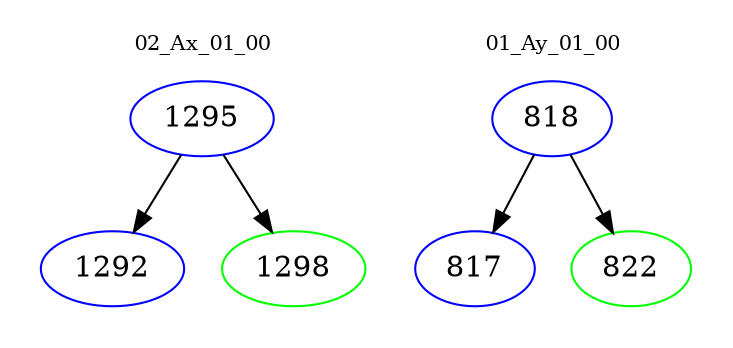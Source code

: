 digraph{
subgraph cluster_0 {
color = white
label = "02_Ax_01_00";
fontsize=10;
T0_1295 [label="1295", color="blue"]
T0_1295 -> T0_1292 [color="black"]
T0_1292 [label="1292", color="blue"]
T0_1295 -> T0_1298 [color="black"]
T0_1298 [label="1298", color="green"]
}
subgraph cluster_1 {
color = white
label = "01_Ay_01_00";
fontsize=10;
T1_818 [label="818", color="blue"]
T1_818 -> T1_817 [color="black"]
T1_817 [label="817", color="blue"]
T1_818 -> T1_822 [color="black"]
T1_822 [label="822", color="green"]
}
}
